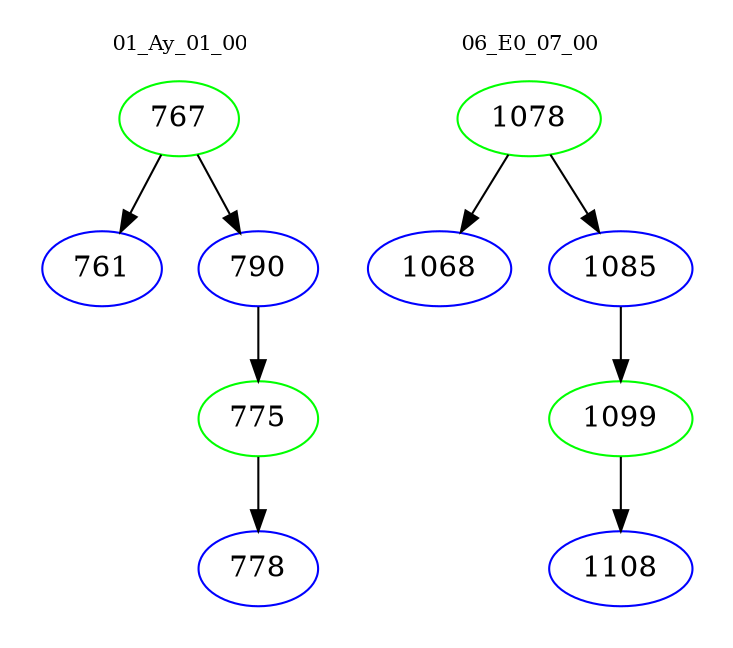 digraph{
subgraph cluster_0 {
color = white
label = "01_Ay_01_00";
fontsize=10;
T0_767 [label="767", color="green"]
T0_767 -> T0_761 [color="black"]
T0_761 [label="761", color="blue"]
T0_767 -> T0_790 [color="black"]
T0_790 [label="790", color="blue"]
T0_790 -> T0_775 [color="black"]
T0_775 [label="775", color="green"]
T0_775 -> T0_778 [color="black"]
T0_778 [label="778", color="blue"]
}
subgraph cluster_1 {
color = white
label = "06_E0_07_00";
fontsize=10;
T1_1078 [label="1078", color="green"]
T1_1078 -> T1_1068 [color="black"]
T1_1068 [label="1068", color="blue"]
T1_1078 -> T1_1085 [color="black"]
T1_1085 [label="1085", color="blue"]
T1_1085 -> T1_1099 [color="black"]
T1_1099 [label="1099", color="green"]
T1_1099 -> T1_1108 [color="black"]
T1_1108 [label="1108", color="blue"]
}
}
